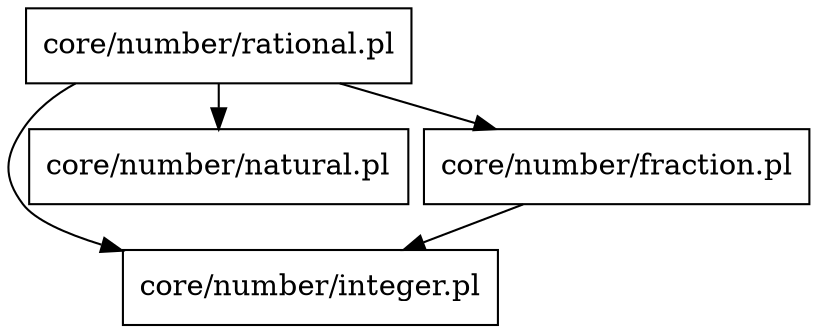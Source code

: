 digraph file_graph {
node [shape=rectangle]
nodesep = 0.1
ranksep = 0.3
"core/number/rational.pl" -> "core/number/integer.pl"
"core/number/rational.pl" -> "core/number/natural.pl"
"core/number/rational.pl" -> "core/number/fraction.pl"
"core/number/fraction.pl" -> "core/number/integer.pl"
}
